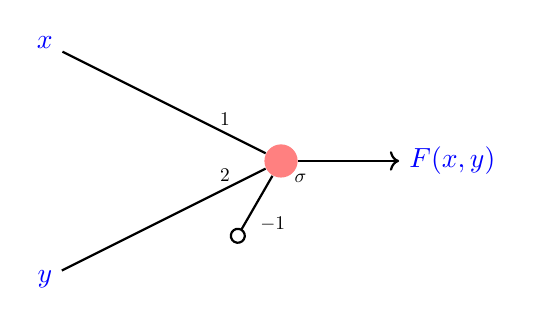 % Figure after Kjell Magne Fauske
% http://www.texample.net/tikz/examples/neural-network/
\begin{tikzpicture}[scale=1.5]
   \def\layersep{2cm}
    \tikzstyle{every pin edge}=[thick]
    \tikzstyle{neuron}=[circle,fill=black!25,minimum size=12pt,inner sep=0pt]
    \tikzstyle{entree}=[];
    \tikzstyle{input neuron}=[neuron, fill=green!50];
    \tikzstyle{output neuron}=[neuron, fill=red!50];
    \tikzstyle{hidden neuron}=[neuron, fill=blue!50];
    \tikzstyle{annot} = [text width=4em, text centered]

% Entree
\node[entree,blue] (E-1) at (-\layersep,1) {$x$};
\node[entree,blue] (E-2) at (-\layersep,-1) {$y$};

% Neurone
\node[output neuron] (O) at (0,0 cm) {};
\node[below right=0.8ex,scale=0.7] at (O) {$\sigma$};

% Poids et fleches
 \path[thick] (E-1) edge node[pos=0.8,above,scale=0.7]{$1$}(O);
 \path[thick] (E-2) edge node[pos=0.8,above,scale=0.7]{$2$}(O);
 \draw[-o,thick] (O) to node[midway,below right,scale=0.7]{$-1$} ++ (-120:0.8) ;

% Sortie
 \draw[->,thick] (O)-- ++(1,0) node[right,blue]{$F(x,y)$};

\end{tikzpicture}  